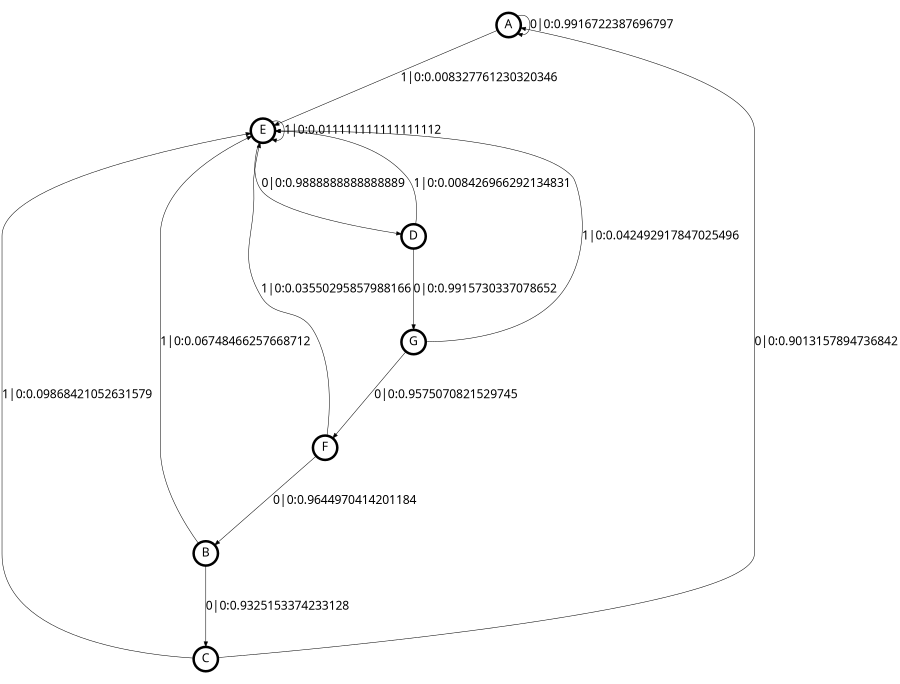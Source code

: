 digraph  {
size = "6,8.5";
ratio = "fill";
node
[shape = circle];
node [fontsize = 24];
node [penwidth = 5];
edge [fontsize = 24];
node [fontname = "CMU Serif Roman"];
graph [fontname = "CMU Serif Roman"];
edge [fontname = "CMU Serif Roman"];
A -> A [label = "0|0:0.9916722387696797\l"];
A -> E [label = "1|0:0.008327761230320346\l"];
B -> C [label = "0|0:0.9325153374233128\l"];
B -> E [label = "1|0:0.06748466257668712\l"];
C -> A [label = "0|0:0.9013157894736842\l"];
C -> E [label = "1|0:0.09868421052631579\l"];
D -> E [label = "1|0:0.008426966292134831\l"];
D -> G [label = "0|0:0.9915730337078652\l"];
E -> D [label = "0|0:0.9888888888888889\l"];
E -> E [label = "1|0:0.011111111111111112\l"];
F -> B [label = "0|0:0.9644970414201184\l"];
F -> E [label = "1|0:0.03550295857988166\l"];
G -> E [label = "1|0:0.042492917847025496\l"];
G -> F [label = "0|0:0.9575070821529745\l"];
}